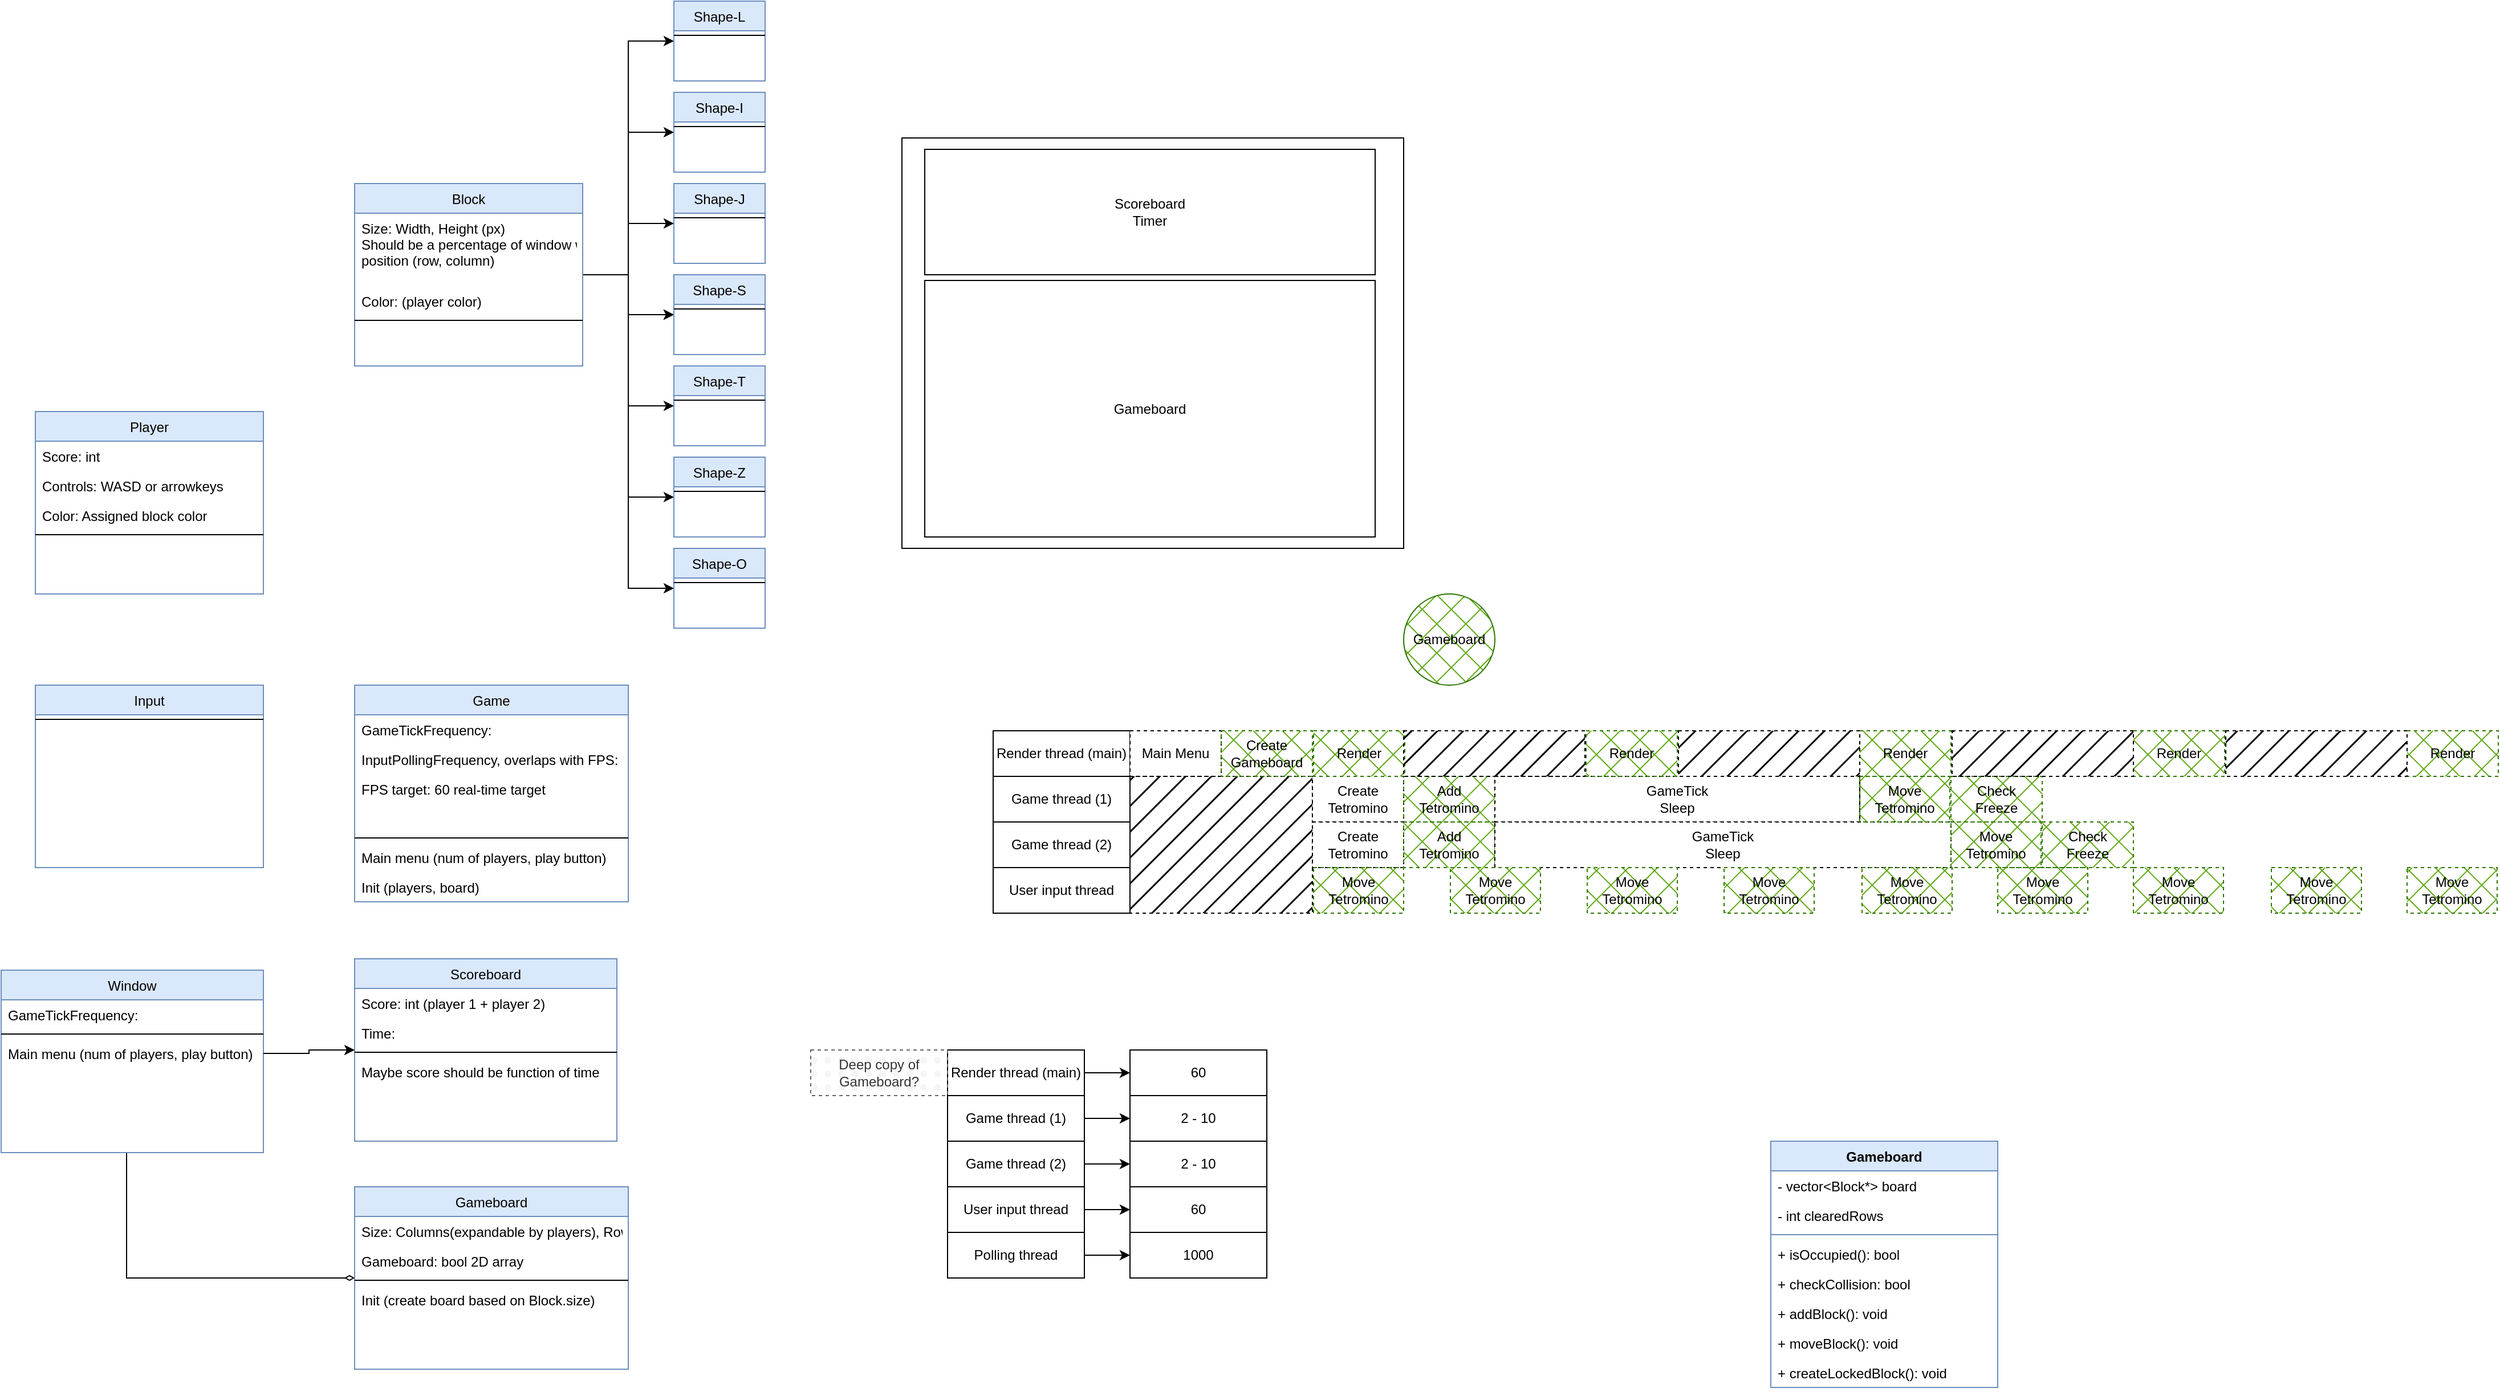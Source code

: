 <mxfile version="21.2.1" type="device">
  <diagram id="C5RBs43oDa-KdzZeNtuy" name="Page-1">
    <mxGraphModel dx="708" dy="1581" grid="1" gridSize="10" guides="1" tooltips="1" connect="1" arrows="1" fold="1" page="1" pageScale="1" pageWidth="827" pageHeight="1169" math="0" shadow="0">
      <root>
        <mxCell id="WIyWlLk6GJQsqaUBKTNV-0" />
        <mxCell id="WIyWlLk6GJQsqaUBKTNV-1" parent="WIyWlLk6GJQsqaUBKTNV-0" />
        <mxCell id="zkfFHV4jXpPFQw0GAbJ--0" value="Gameboard" style="swimlane;fontStyle=0;align=center;verticalAlign=top;childLayout=stackLayout;horizontal=1;startSize=26;horizontalStack=0;resizeParent=1;resizeLast=0;collapsible=1;marginBottom=0;rounded=0;shadow=0;strokeWidth=1;fillColor=#dae8fc;strokeColor=#6c8ebf;glass=0;gradientColor=none;" parent="WIyWlLk6GJQsqaUBKTNV-1" vertex="1">
          <mxGeometry x="360" y="1000" width="240" height="160" as="geometry">
            <mxRectangle x="230" y="140" width="160" height="26" as="alternateBounds" />
          </mxGeometry>
        </mxCell>
        <mxCell id="zkfFHV4jXpPFQw0GAbJ--5" value="Size: Columns(expandable by players), Rows" style="text;align=left;verticalAlign=top;spacingLeft=4;spacingRight=4;overflow=hidden;rotatable=0;points=[[0,0.5],[1,0.5]];portConstraint=eastwest;" parent="zkfFHV4jXpPFQw0GAbJ--0" vertex="1">
          <mxGeometry y="26" width="240" height="26" as="geometry" />
        </mxCell>
        <mxCell id="7FVfDCS7Y6orQFp0e4l5-1" value="Gameboard: bool 2D array" style="text;align=left;verticalAlign=top;spacingLeft=4;spacingRight=4;overflow=hidden;rotatable=0;points=[[0,0.5],[1,0.5]];portConstraint=eastwest;" parent="zkfFHV4jXpPFQw0GAbJ--0" vertex="1">
          <mxGeometry y="52" width="240" height="26" as="geometry" />
        </mxCell>
        <mxCell id="zkfFHV4jXpPFQw0GAbJ--4" value="" style="line;html=1;strokeWidth=1;align=left;verticalAlign=middle;spacingTop=-1;spacingLeft=3;spacingRight=3;rotatable=0;labelPosition=right;points=[];portConstraint=eastwest;" parent="zkfFHV4jXpPFQw0GAbJ--0" vertex="1">
          <mxGeometry y="78" width="240" height="8" as="geometry" />
        </mxCell>
        <mxCell id="7FVfDCS7Y6orQFp0e4l5-12" value="Init (create board based on Block.size)" style="text;align=left;verticalAlign=top;spacingLeft=4;spacingRight=4;overflow=hidden;rotatable=0;points=[[0,0.5],[1,0.5]];portConstraint=eastwest;" parent="zkfFHV4jXpPFQw0GAbJ--0" vertex="1">
          <mxGeometry y="86" width="240" height="26" as="geometry" />
        </mxCell>
        <mxCell id="7FVfDCS7Y6orQFp0e4l5-3" value="Player" style="swimlane;fontStyle=0;align=center;verticalAlign=top;childLayout=stackLayout;horizontal=1;startSize=26;horizontalStack=0;resizeParent=1;resizeLast=0;collapsible=1;marginBottom=0;rounded=0;shadow=0;strokeWidth=1;fillColor=#dae8fc;strokeColor=#6c8ebf;" parent="WIyWlLk6GJQsqaUBKTNV-1" vertex="1">
          <mxGeometry x="80" y="320" width="200" height="160" as="geometry">
            <mxRectangle x="230" y="140" width="160" height="26" as="alternateBounds" />
          </mxGeometry>
        </mxCell>
        <mxCell id="7FVfDCS7Y6orQFp0e4l5-4" value="Score: int" style="text;align=left;verticalAlign=top;spacingLeft=4;spacingRight=4;overflow=hidden;rotatable=0;points=[[0,0.5],[1,0.5]];portConstraint=eastwest;" parent="7FVfDCS7Y6orQFp0e4l5-3" vertex="1">
          <mxGeometry y="26" width="200" height="26" as="geometry" />
        </mxCell>
        <mxCell id="7FVfDCS7Y6orQFp0e4l5-5" value="Controls: WASD or arrowkeys" style="text;align=left;verticalAlign=top;spacingLeft=4;spacingRight=4;overflow=hidden;rotatable=0;points=[[0,0.5],[1,0.5]];portConstraint=eastwest;" parent="7FVfDCS7Y6orQFp0e4l5-3" vertex="1">
          <mxGeometry y="52" width="200" height="26" as="geometry" />
        </mxCell>
        <mxCell id="7FVfDCS7Y6orQFp0e4l5-20" value="Color: Assigned block color" style="text;align=left;verticalAlign=top;spacingLeft=4;spacingRight=4;overflow=hidden;rotatable=0;points=[[0,0.5],[1,0.5]];portConstraint=eastwest;" parent="7FVfDCS7Y6orQFp0e4l5-3" vertex="1">
          <mxGeometry y="78" width="200" height="26" as="geometry" />
        </mxCell>
        <mxCell id="7FVfDCS7Y6orQFp0e4l5-7" value="" style="line;html=1;strokeWidth=1;align=left;verticalAlign=middle;spacingTop=-1;spacingLeft=3;spacingRight=3;rotatable=0;labelPosition=right;points=[];portConstraint=eastwest;" parent="7FVfDCS7Y6orQFp0e4l5-3" vertex="1">
          <mxGeometry y="104" width="200" height="8" as="geometry" />
        </mxCell>
        <mxCell id="7FVfDCS7Y6orQFp0e4l5-25" style="edgeStyle=elbowEdgeStyle;rounded=0;orthogonalLoop=1;jettySize=auto;html=1;" parent="WIyWlLk6GJQsqaUBKTNV-1" source="7FVfDCS7Y6orQFp0e4l5-8" target="7FVfDCS7Y6orQFp0e4l5-21" edge="1">
          <mxGeometry relative="1" as="geometry" />
        </mxCell>
        <mxCell id="7FVfDCS7Y6orQFp0e4l5-38" style="edgeStyle=elbowEdgeStyle;rounded=0;orthogonalLoop=1;jettySize=auto;html=1;" parent="WIyWlLk6GJQsqaUBKTNV-1" source="7FVfDCS7Y6orQFp0e4l5-8" target="7FVfDCS7Y6orQFp0e4l5-26" edge="1">
          <mxGeometry relative="1" as="geometry" />
        </mxCell>
        <mxCell id="7FVfDCS7Y6orQFp0e4l5-39" style="edgeStyle=elbowEdgeStyle;rounded=0;orthogonalLoop=1;jettySize=auto;html=1;" parent="WIyWlLk6GJQsqaUBKTNV-1" source="7FVfDCS7Y6orQFp0e4l5-8" target="7FVfDCS7Y6orQFp0e4l5-28" edge="1">
          <mxGeometry relative="1" as="geometry" />
        </mxCell>
        <mxCell id="7FVfDCS7Y6orQFp0e4l5-40" style="edgeStyle=elbowEdgeStyle;rounded=0;orthogonalLoop=1;jettySize=auto;html=1;" parent="WIyWlLk6GJQsqaUBKTNV-1" source="7FVfDCS7Y6orQFp0e4l5-8" target="7FVfDCS7Y6orQFp0e4l5-32" edge="1">
          <mxGeometry relative="1" as="geometry" />
        </mxCell>
        <mxCell id="7FVfDCS7Y6orQFp0e4l5-41" style="edgeStyle=elbowEdgeStyle;rounded=0;orthogonalLoop=1;jettySize=auto;html=1;" parent="WIyWlLk6GJQsqaUBKTNV-1" source="7FVfDCS7Y6orQFp0e4l5-8" target="7FVfDCS7Y6orQFp0e4l5-32" edge="1">
          <mxGeometry relative="1" as="geometry" />
        </mxCell>
        <mxCell id="7FVfDCS7Y6orQFp0e4l5-42" style="edgeStyle=elbowEdgeStyle;rounded=0;orthogonalLoop=1;jettySize=auto;html=1;" parent="WIyWlLk6GJQsqaUBKTNV-1" source="7FVfDCS7Y6orQFp0e4l5-8" target="7FVfDCS7Y6orQFp0e4l5-30" edge="1">
          <mxGeometry relative="1" as="geometry" />
        </mxCell>
        <mxCell id="7FVfDCS7Y6orQFp0e4l5-43" style="edgeStyle=elbowEdgeStyle;rounded=0;orthogonalLoop=1;jettySize=auto;html=1;" parent="WIyWlLk6GJQsqaUBKTNV-1" source="7FVfDCS7Y6orQFp0e4l5-8" target="7FVfDCS7Y6orQFp0e4l5-34" edge="1">
          <mxGeometry relative="1" as="geometry" />
        </mxCell>
        <mxCell id="7FVfDCS7Y6orQFp0e4l5-44" style="edgeStyle=elbowEdgeStyle;rounded=0;orthogonalLoop=1;jettySize=auto;html=1;" parent="WIyWlLk6GJQsqaUBKTNV-1" source="7FVfDCS7Y6orQFp0e4l5-8" target="7FVfDCS7Y6orQFp0e4l5-36" edge="1">
          <mxGeometry relative="1" as="geometry" />
        </mxCell>
        <mxCell id="7FVfDCS7Y6orQFp0e4l5-8" value="Block" style="swimlane;fontStyle=0;align=center;verticalAlign=top;childLayout=stackLayout;horizontal=1;startSize=26;horizontalStack=0;resizeParent=1;resizeLast=0;collapsible=1;marginBottom=0;rounded=0;shadow=0;strokeWidth=1;fillColor=#dae8fc;strokeColor=#6c8ebf;" parent="WIyWlLk6GJQsqaUBKTNV-1" vertex="1">
          <mxGeometry x="360" y="120" width="200" height="160" as="geometry">
            <mxRectangle x="230" y="140" width="160" height="26" as="alternateBounds" />
          </mxGeometry>
        </mxCell>
        <mxCell id="7FVfDCS7Y6orQFp0e4l5-9" value="Size: Width, Height (px)&#xa;Should be a percentage of window width&#xa;position (row, column)" style="text;align=left;verticalAlign=top;spacingLeft=4;spacingRight=4;overflow=hidden;rotatable=0;points=[[0,0.5],[1,0.5]];portConstraint=eastwest;" parent="7FVfDCS7Y6orQFp0e4l5-8" vertex="1">
          <mxGeometry y="26" width="200" height="64" as="geometry" />
        </mxCell>
        <mxCell id="7FVfDCS7Y6orQFp0e4l5-19" value="Color: (player color) " style="text;align=left;verticalAlign=top;spacingLeft=4;spacingRight=4;overflow=hidden;rotatable=0;points=[[0,0.5],[1,0.5]];portConstraint=eastwest;" parent="7FVfDCS7Y6orQFp0e4l5-8" vertex="1">
          <mxGeometry y="90" width="200" height="26" as="geometry" />
        </mxCell>
        <mxCell id="7FVfDCS7Y6orQFp0e4l5-11" value="" style="line;html=1;strokeWidth=1;align=left;verticalAlign=middle;spacingTop=-1;spacingLeft=3;spacingRight=3;rotatable=0;labelPosition=right;points=[];portConstraint=eastwest;" parent="7FVfDCS7Y6orQFp0e4l5-8" vertex="1">
          <mxGeometry y="116" width="200" height="8" as="geometry" />
        </mxCell>
        <mxCell id="7FVfDCS7Y6orQFp0e4l5-21" value="Shape-L" style="swimlane;fontStyle=0;align=center;verticalAlign=top;childLayout=stackLayout;horizontal=1;startSize=26;horizontalStack=0;resizeParent=1;resizeLast=0;collapsible=1;marginBottom=0;rounded=0;shadow=0;strokeWidth=1;fillColor=#dae8fc;strokeColor=#6c8ebf;" parent="WIyWlLk6GJQsqaUBKTNV-1" vertex="1">
          <mxGeometry x="640" y="-40" width="80" height="70" as="geometry">
            <mxRectangle x="230" y="140" width="160" height="26" as="alternateBounds" />
          </mxGeometry>
        </mxCell>
        <mxCell id="7FVfDCS7Y6orQFp0e4l5-24" value="" style="line;html=1;strokeWidth=1;align=left;verticalAlign=middle;spacingTop=-1;spacingLeft=3;spacingRight=3;rotatable=0;labelPosition=right;points=[];portConstraint=eastwest;" parent="7FVfDCS7Y6orQFp0e4l5-21" vertex="1">
          <mxGeometry y="26" width="80" height="8" as="geometry" />
        </mxCell>
        <mxCell id="7FVfDCS7Y6orQFp0e4l5-26" value="Shape-I" style="swimlane;fontStyle=0;align=center;verticalAlign=top;childLayout=stackLayout;horizontal=1;startSize=26;horizontalStack=0;resizeParent=1;resizeLast=0;collapsible=1;marginBottom=0;rounded=0;shadow=0;strokeWidth=1;fillColor=#dae8fc;strokeColor=#6c8ebf;" parent="WIyWlLk6GJQsqaUBKTNV-1" vertex="1">
          <mxGeometry x="640" y="40" width="80" height="70" as="geometry">
            <mxRectangle x="230" y="140" width="160" height="26" as="alternateBounds" />
          </mxGeometry>
        </mxCell>
        <mxCell id="7FVfDCS7Y6orQFp0e4l5-27" value="" style="line;html=1;strokeWidth=1;align=left;verticalAlign=middle;spacingTop=-1;spacingLeft=3;spacingRight=3;rotatable=0;labelPosition=right;points=[];portConstraint=eastwest;" parent="7FVfDCS7Y6orQFp0e4l5-26" vertex="1">
          <mxGeometry y="26" width="80" height="8" as="geometry" />
        </mxCell>
        <mxCell id="7FVfDCS7Y6orQFp0e4l5-28" value="Shape-J" style="swimlane;fontStyle=0;align=center;verticalAlign=top;childLayout=stackLayout;horizontal=1;startSize=26;horizontalStack=0;resizeParent=1;resizeLast=0;collapsible=1;marginBottom=0;rounded=0;shadow=0;strokeWidth=1;fillColor=#dae8fc;strokeColor=#6c8ebf;" parent="WIyWlLk6GJQsqaUBKTNV-1" vertex="1">
          <mxGeometry x="640" y="120" width="80" height="70" as="geometry">
            <mxRectangle x="230" y="140" width="160" height="26" as="alternateBounds" />
          </mxGeometry>
        </mxCell>
        <mxCell id="7FVfDCS7Y6orQFp0e4l5-29" value="" style="line;html=1;strokeWidth=1;align=left;verticalAlign=middle;spacingTop=-1;spacingLeft=3;spacingRight=3;rotatable=0;labelPosition=right;points=[];portConstraint=eastwest;" parent="7FVfDCS7Y6orQFp0e4l5-28" vertex="1">
          <mxGeometry y="26" width="80" height="8" as="geometry" />
        </mxCell>
        <mxCell id="7FVfDCS7Y6orQFp0e4l5-30" value="Shape-T" style="swimlane;fontStyle=0;align=center;verticalAlign=top;childLayout=stackLayout;horizontal=1;startSize=26;horizontalStack=0;resizeParent=1;resizeLast=0;collapsible=1;marginBottom=0;rounded=0;shadow=0;strokeWidth=1;fillColor=#dae8fc;strokeColor=#6c8ebf;" parent="WIyWlLk6GJQsqaUBKTNV-1" vertex="1">
          <mxGeometry x="640" y="280" width="80" height="70" as="geometry">
            <mxRectangle x="230" y="140" width="160" height="26" as="alternateBounds" />
          </mxGeometry>
        </mxCell>
        <mxCell id="7FVfDCS7Y6orQFp0e4l5-31" value="" style="line;html=1;strokeWidth=1;align=left;verticalAlign=middle;spacingTop=-1;spacingLeft=3;spacingRight=3;rotatable=0;labelPosition=right;points=[];portConstraint=eastwest;" parent="7FVfDCS7Y6orQFp0e4l5-30" vertex="1">
          <mxGeometry y="26" width="80" height="8" as="geometry" />
        </mxCell>
        <mxCell id="7FVfDCS7Y6orQFp0e4l5-32" value="Shape-S" style="swimlane;fontStyle=0;align=center;verticalAlign=top;childLayout=stackLayout;horizontal=1;startSize=26;horizontalStack=0;resizeParent=1;resizeLast=0;collapsible=1;marginBottom=0;rounded=0;shadow=0;strokeWidth=1;fillColor=#dae8fc;strokeColor=#6c8ebf;" parent="WIyWlLk6GJQsqaUBKTNV-1" vertex="1">
          <mxGeometry x="640" y="200" width="80" height="70" as="geometry">
            <mxRectangle x="230" y="140" width="160" height="26" as="alternateBounds" />
          </mxGeometry>
        </mxCell>
        <mxCell id="7FVfDCS7Y6orQFp0e4l5-33" value="" style="line;html=1;strokeWidth=1;align=left;verticalAlign=middle;spacingTop=-1;spacingLeft=3;spacingRight=3;rotatable=0;labelPosition=right;points=[];portConstraint=eastwest;" parent="7FVfDCS7Y6orQFp0e4l5-32" vertex="1">
          <mxGeometry y="26" width="80" height="8" as="geometry" />
        </mxCell>
        <mxCell id="7FVfDCS7Y6orQFp0e4l5-34" value="Shape-Z" style="swimlane;fontStyle=0;align=center;verticalAlign=top;childLayout=stackLayout;horizontal=1;startSize=26;horizontalStack=0;resizeParent=1;resizeLast=0;collapsible=1;marginBottom=0;rounded=0;shadow=0;strokeWidth=1;fillColor=#dae8fc;strokeColor=#6c8ebf;" parent="WIyWlLk6GJQsqaUBKTNV-1" vertex="1">
          <mxGeometry x="640" y="360" width="80" height="70" as="geometry">
            <mxRectangle x="230" y="140" width="160" height="26" as="alternateBounds" />
          </mxGeometry>
        </mxCell>
        <mxCell id="7FVfDCS7Y6orQFp0e4l5-35" value="" style="line;html=1;strokeWidth=1;align=left;verticalAlign=middle;spacingTop=-1;spacingLeft=3;spacingRight=3;rotatable=0;labelPosition=right;points=[];portConstraint=eastwest;" parent="7FVfDCS7Y6orQFp0e4l5-34" vertex="1">
          <mxGeometry y="26" width="80" height="8" as="geometry" />
        </mxCell>
        <mxCell id="7FVfDCS7Y6orQFp0e4l5-36" value="Shape-O" style="swimlane;fontStyle=0;align=center;verticalAlign=top;childLayout=stackLayout;horizontal=1;startSize=26;horizontalStack=0;resizeParent=1;resizeLast=0;collapsible=1;marginBottom=0;rounded=0;shadow=0;strokeWidth=1;fillColor=#dae8fc;strokeColor=#6c8ebf;" parent="WIyWlLk6GJQsqaUBKTNV-1" vertex="1">
          <mxGeometry x="640" y="440" width="80" height="70" as="geometry">
            <mxRectangle x="230" y="140" width="160" height="26" as="alternateBounds" />
          </mxGeometry>
        </mxCell>
        <mxCell id="7FVfDCS7Y6orQFp0e4l5-37" value="" style="line;html=1;strokeWidth=1;align=left;verticalAlign=middle;spacingTop=-1;spacingLeft=3;spacingRight=3;rotatable=0;labelPosition=right;points=[];portConstraint=eastwest;" parent="7FVfDCS7Y6orQFp0e4l5-36" vertex="1">
          <mxGeometry y="26" width="80" height="8" as="geometry" />
        </mxCell>
        <mxCell id="7FVfDCS7Y6orQFp0e4l5-46" value="Scoreboard" style="swimlane;fontStyle=0;align=center;verticalAlign=top;childLayout=stackLayout;horizontal=1;startSize=26;horizontalStack=0;resizeParent=1;resizeLast=0;collapsible=1;marginBottom=0;rounded=0;shadow=0;strokeWidth=1;fillColor=#dae8fc;strokeColor=#6c8ebf;" parent="WIyWlLk6GJQsqaUBKTNV-1" vertex="1">
          <mxGeometry x="360" y="800" width="230" height="160" as="geometry">
            <mxRectangle x="230" y="140" width="160" height="26" as="alternateBounds" />
          </mxGeometry>
        </mxCell>
        <mxCell id="7FVfDCS7Y6orQFp0e4l5-48" value="Score: int (player 1 + player 2)" style="text;align=left;verticalAlign=top;spacingLeft=4;spacingRight=4;overflow=hidden;rotatable=0;points=[[0,0.5],[1,0.5]];portConstraint=eastwest;" parent="7FVfDCS7Y6orQFp0e4l5-46" vertex="1">
          <mxGeometry y="26" width="230" height="26" as="geometry" />
        </mxCell>
        <mxCell id="7FVfDCS7Y6orQFp0e4l5-50" value="Time: " style="text;align=left;verticalAlign=top;spacingLeft=4;spacingRight=4;overflow=hidden;rotatable=0;points=[[0,0.5],[1,0.5]];portConstraint=eastwest;" parent="7FVfDCS7Y6orQFp0e4l5-46" vertex="1">
          <mxGeometry y="52" width="230" height="26" as="geometry" />
        </mxCell>
        <mxCell id="7FVfDCS7Y6orQFp0e4l5-49" value="" style="line;html=1;strokeWidth=1;align=left;verticalAlign=middle;spacingTop=-1;spacingLeft=3;spacingRight=3;rotatable=0;labelPosition=right;points=[];portConstraint=eastwest;" parent="7FVfDCS7Y6orQFp0e4l5-46" vertex="1">
          <mxGeometry y="78" width="230" height="8" as="geometry" />
        </mxCell>
        <mxCell id="7FVfDCS7Y6orQFp0e4l5-51" value="Maybe score should be function of time" style="text;align=left;verticalAlign=top;spacingLeft=4;spacingRight=4;overflow=hidden;rotatable=0;points=[[0,0.5],[1,0.5]];portConstraint=eastwest;" parent="7FVfDCS7Y6orQFp0e4l5-46" vertex="1">
          <mxGeometry y="86" width="230" height="24" as="geometry" />
        </mxCell>
        <mxCell id="7FVfDCS7Y6orQFp0e4l5-52" value="Input" style="swimlane;fontStyle=0;align=center;verticalAlign=top;childLayout=stackLayout;horizontal=1;startSize=26;horizontalStack=0;resizeParent=1;resizeLast=0;collapsible=1;marginBottom=0;rounded=0;shadow=0;strokeWidth=1;fillColor=#dae8fc;strokeColor=#6c8ebf;" parent="WIyWlLk6GJQsqaUBKTNV-1" vertex="1">
          <mxGeometry x="80" y="560" width="200" height="160" as="geometry">
            <mxRectangle x="230" y="140" width="160" height="26" as="alternateBounds" />
          </mxGeometry>
        </mxCell>
        <mxCell id="7FVfDCS7Y6orQFp0e4l5-56" value="" style="line;html=1;strokeWidth=1;align=left;verticalAlign=middle;spacingTop=-1;spacingLeft=3;spacingRight=3;rotatable=0;labelPosition=right;points=[];portConstraint=eastwest;" parent="7FVfDCS7Y6orQFp0e4l5-52" vertex="1">
          <mxGeometry y="26" width="200" height="8" as="geometry" />
        </mxCell>
        <mxCell id="7FVfDCS7Y6orQFp0e4l5-58" value="Game" style="swimlane;fontStyle=0;align=center;verticalAlign=top;childLayout=stackLayout;horizontal=1;startSize=26;horizontalStack=0;resizeParent=1;resizeLast=0;collapsible=1;marginBottom=0;rounded=0;shadow=0;strokeWidth=1;fillColor=#dae8fc;strokeColor=#6c8ebf;glass=0;gradientColor=none;" parent="WIyWlLk6GJQsqaUBKTNV-1" vertex="1">
          <mxGeometry x="360" y="560" width="240" height="190" as="geometry">
            <mxRectangle x="230" y="140" width="160" height="26" as="alternateBounds" />
          </mxGeometry>
        </mxCell>
        <mxCell id="7FVfDCS7Y6orQFp0e4l5-63" value="GameTickFrequency:" style="text;align=left;verticalAlign=top;spacingLeft=4;spacingRight=4;overflow=hidden;rotatable=0;points=[[0,0.5],[1,0.5]];portConstraint=eastwest;" parent="7FVfDCS7Y6orQFp0e4l5-58" vertex="1">
          <mxGeometry y="26" width="240" height="26" as="geometry" />
        </mxCell>
        <mxCell id="7FVfDCS7Y6orQFp0e4l5-64" value="InputPollingFrequency, overlaps with FPS:" style="text;align=left;verticalAlign=top;spacingLeft=4;spacingRight=4;overflow=hidden;rotatable=0;points=[[0,0.5],[1,0.5]];portConstraint=eastwest;" parent="7FVfDCS7Y6orQFp0e4l5-58" vertex="1">
          <mxGeometry y="52" width="240" height="26" as="geometry" />
        </mxCell>
        <mxCell id="7FVfDCS7Y6orQFp0e4l5-65" value="FPS target: 60 real-time target" style="text;align=left;verticalAlign=top;spacingLeft=4;spacingRight=4;overflow=hidden;rotatable=0;points=[[0,0.5],[1,0.5]];portConstraint=eastwest;" parent="7FVfDCS7Y6orQFp0e4l5-58" vertex="1">
          <mxGeometry y="78" width="240" height="52" as="geometry" />
        </mxCell>
        <mxCell id="7FVfDCS7Y6orQFp0e4l5-61" value="" style="line;html=1;strokeWidth=1;align=left;verticalAlign=middle;spacingTop=-1;spacingLeft=3;spacingRight=3;rotatable=0;labelPosition=right;points=[];portConstraint=eastwest;" parent="7FVfDCS7Y6orQFp0e4l5-58" vertex="1">
          <mxGeometry y="130" width="240" height="8" as="geometry" />
        </mxCell>
        <mxCell id="ku6lm2AEFOz_JsCnCrfo-0" value="Main menu (num of players, play button)" style="text;align=left;verticalAlign=top;spacingLeft=4;spacingRight=4;overflow=hidden;rotatable=0;points=[[0,0.5],[1,0.5]];portConstraint=eastwest;" parent="7FVfDCS7Y6orQFp0e4l5-58" vertex="1">
          <mxGeometry y="138" width="240" height="26" as="geometry" />
        </mxCell>
        <mxCell id="7FVfDCS7Y6orQFp0e4l5-62" value="Init (players, board)" style="text;align=left;verticalAlign=top;spacingLeft=4;spacingRight=4;overflow=hidden;rotatable=0;points=[[0,0.5],[1,0.5]];portConstraint=eastwest;" parent="7FVfDCS7Y6orQFp0e4l5-58" vertex="1">
          <mxGeometry y="164" width="240" height="26" as="geometry" />
        </mxCell>
        <mxCell id="ku6lm2AEFOz_JsCnCrfo-9" style="edgeStyle=orthogonalEdgeStyle;rounded=0;orthogonalLoop=1;jettySize=auto;html=1;endArrow=diamondThin;endFill=0;" parent="WIyWlLk6GJQsqaUBKTNV-1" source="ku6lm2AEFOz_JsCnCrfo-1" target="zkfFHV4jXpPFQw0GAbJ--0" edge="1">
          <mxGeometry relative="1" as="geometry">
            <Array as="points">
              <mxPoint x="160" y="1080" />
            </Array>
          </mxGeometry>
        </mxCell>
        <mxCell id="ku6lm2AEFOz_JsCnCrfo-1" value="Window" style="swimlane;fontStyle=0;align=center;verticalAlign=top;childLayout=stackLayout;horizontal=1;startSize=26;horizontalStack=0;resizeParent=1;resizeLast=0;collapsible=1;marginBottom=0;rounded=0;shadow=0;strokeWidth=1;fillColor=#dae8fc;strokeColor=#6c8ebf;glass=0;gradientColor=none;" parent="WIyWlLk6GJQsqaUBKTNV-1" vertex="1">
          <mxGeometry x="50" y="810" width="230" height="160" as="geometry">
            <mxRectangle x="230" y="140" width="160" height="26" as="alternateBounds" />
          </mxGeometry>
        </mxCell>
        <mxCell id="ku6lm2AEFOz_JsCnCrfo-2" value="GameTickFrequency:" style="text;align=left;verticalAlign=top;spacingLeft=4;spacingRight=4;overflow=hidden;rotatable=0;points=[[0,0.5],[1,0.5]];portConstraint=eastwest;" parent="ku6lm2AEFOz_JsCnCrfo-1" vertex="1">
          <mxGeometry y="26" width="230" height="26" as="geometry" />
        </mxCell>
        <mxCell id="ku6lm2AEFOz_JsCnCrfo-5" value="" style="line;html=1;strokeWidth=1;align=left;verticalAlign=middle;spacingTop=-1;spacingLeft=3;spacingRight=3;rotatable=0;labelPosition=right;points=[];portConstraint=eastwest;" parent="ku6lm2AEFOz_JsCnCrfo-1" vertex="1">
          <mxGeometry y="52" width="230" height="8" as="geometry" />
        </mxCell>
        <mxCell id="ku6lm2AEFOz_JsCnCrfo-6" value="Main menu (num of players, play button)" style="text;align=left;verticalAlign=top;spacingLeft=4;spacingRight=4;overflow=hidden;rotatable=0;points=[[0,0.5],[1,0.5]];portConstraint=eastwest;" parent="ku6lm2AEFOz_JsCnCrfo-1" vertex="1">
          <mxGeometry y="60" width="230" height="26" as="geometry" />
        </mxCell>
        <mxCell id="ku6lm2AEFOz_JsCnCrfo-8" style="edgeStyle=orthogonalEdgeStyle;rounded=0;orthogonalLoop=1;jettySize=auto;html=1;" parent="WIyWlLk6GJQsqaUBKTNV-1" source="ku6lm2AEFOz_JsCnCrfo-6" target="7FVfDCS7Y6orQFp0e4l5-46" edge="1">
          <mxGeometry relative="1" as="geometry" />
        </mxCell>
        <mxCell id="ku6lm2AEFOz_JsCnCrfo-11" value="" style="rounded=0;whiteSpace=wrap;html=1;" parent="WIyWlLk6GJQsqaUBKTNV-1" vertex="1">
          <mxGeometry x="840" y="80" width="440" height="360" as="geometry" />
        </mxCell>
        <mxCell id="ku6lm2AEFOz_JsCnCrfo-12" value="Scoreboard&lt;br&gt;Timer" style="rounded=0;whiteSpace=wrap;html=1;" parent="WIyWlLk6GJQsqaUBKTNV-1" vertex="1">
          <mxGeometry x="860" y="90" width="395" height="110" as="geometry" />
        </mxCell>
        <mxCell id="ku6lm2AEFOz_JsCnCrfo-13" value="Gameboard" style="rounded=0;whiteSpace=wrap;html=1;" parent="WIyWlLk6GJQsqaUBKTNV-1" vertex="1">
          <mxGeometry x="860" y="205" width="395" height="225" as="geometry" />
        </mxCell>
        <mxCell id="ivQcz-Kh78q8HCwZR0fr-1" value="Render thread (main)" style="rounded=0;whiteSpace=wrap;html=1;" parent="WIyWlLk6GJQsqaUBKTNV-1" vertex="1">
          <mxGeometry x="920" y="600" width="120" height="40" as="geometry" />
        </mxCell>
        <mxCell id="ivQcz-Kh78q8HCwZR0fr-2" value="Game thread (1)" style="rounded=0;whiteSpace=wrap;html=1;" parent="WIyWlLk6GJQsqaUBKTNV-1" vertex="1">
          <mxGeometry x="920" y="640" width="120" height="40" as="geometry" />
        </mxCell>
        <mxCell id="ivQcz-Kh78q8HCwZR0fr-3" value="Game thread (2)" style="rounded=0;whiteSpace=wrap;html=1;" parent="WIyWlLk6GJQsqaUBKTNV-1" vertex="1">
          <mxGeometry x="920" y="680" width="120" height="40" as="geometry" />
        </mxCell>
        <mxCell id="ivQcz-Kh78q8HCwZR0fr-4" value="User input thread" style="rounded=0;whiteSpace=wrap;html=1;" parent="WIyWlLk6GJQsqaUBKTNV-1" vertex="1">
          <mxGeometry x="920" y="720" width="120" height="40" as="geometry" />
        </mxCell>
        <mxCell id="ivQcz-Kh78q8HCwZR0fr-8" value="Gameboard" style="swimlane;fontStyle=1;align=center;verticalAlign=top;childLayout=stackLayout;horizontal=1;startSize=26;horizontalStack=0;resizeParent=1;resizeParentMax=0;resizeLast=0;collapsible=1;marginBottom=0;whiteSpace=wrap;html=1;fillColor=#dae8fc;strokeColor=#6c8ebf;" parent="WIyWlLk6GJQsqaUBKTNV-1" vertex="1">
          <mxGeometry x="1602" y="960" width="199" height="216" as="geometry" />
        </mxCell>
        <mxCell id="ivQcz-Kh78q8HCwZR0fr-9" value="- vector&amp;lt;Block*&amp;gt; board" style="text;strokeColor=none;fillColor=none;align=left;verticalAlign=top;spacingLeft=4;spacingRight=4;overflow=hidden;rotatable=0;points=[[0,0.5],[1,0.5]];portConstraint=eastwest;whiteSpace=wrap;html=1;" parent="ivQcz-Kh78q8HCwZR0fr-8" vertex="1">
          <mxGeometry y="26" width="199" height="26" as="geometry" />
        </mxCell>
        <mxCell id="ivQcz-Kh78q8HCwZR0fr-12" value="- int clearedRows" style="text;strokeColor=none;fillColor=none;align=left;verticalAlign=top;spacingLeft=4;spacingRight=4;overflow=hidden;rotatable=0;points=[[0,0.5],[1,0.5]];portConstraint=eastwest;whiteSpace=wrap;html=1;" parent="ivQcz-Kh78q8HCwZR0fr-8" vertex="1">
          <mxGeometry y="52" width="199" height="26" as="geometry" />
        </mxCell>
        <mxCell id="ivQcz-Kh78q8HCwZR0fr-10" value="" style="line;strokeWidth=1;fillColor=none;align=left;verticalAlign=middle;spacingTop=-1;spacingLeft=3;spacingRight=3;rotatable=0;labelPosition=right;points=[];portConstraint=eastwest;strokeColor=inherit;" parent="ivQcz-Kh78q8HCwZR0fr-8" vertex="1">
          <mxGeometry y="78" width="199" height="8" as="geometry" />
        </mxCell>
        <mxCell id="ivQcz-Kh78q8HCwZR0fr-11" value="+ isOccupied(): bool" style="text;strokeColor=none;fillColor=none;align=left;verticalAlign=top;spacingLeft=4;spacingRight=4;overflow=hidden;rotatable=0;points=[[0,0.5],[1,0.5]];portConstraint=eastwest;whiteSpace=wrap;html=1;" parent="ivQcz-Kh78q8HCwZR0fr-8" vertex="1">
          <mxGeometry y="86" width="199" height="26" as="geometry" />
        </mxCell>
        <mxCell id="ivQcz-Kh78q8HCwZR0fr-14" value="+ checkCollision: bool" style="text;strokeColor=none;fillColor=none;align=left;verticalAlign=top;spacingLeft=4;spacingRight=4;overflow=hidden;rotatable=0;points=[[0,0.5],[1,0.5]];portConstraint=eastwest;whiteSpace=wrap;html=1;" parent="ivQcz-Kh78q8HCwZR0fr-8" vertex="1">
          <mxGeometry y="112" width="199" height="26" as="geometry" />
        </mxCell>
        <mxCell id="ivQcz-Kh78q8HCwZR0fr-15" value="+ addBlock(): void" style="text;strokeColor=none;fillColor=none;align=left;verticalAlign=top;spacingLeft=4;spacingRight=4;overflow=hidden;rotatable=0;points=[[0,0.5],[1,0.5]];portConstraint=eastwest;whiteSpace=wrap;html=1;" parent="ivQcz-Kh78q8HCwZR0fr-8" vertex="1">
          <mxGeometry y="138" width="199" height="26" as="geometry" />
        </mxCell>
        <mxCell id="ivQcz-Kh78q8HCwZR0fr-13" value="+ moveBlock(): void" style="text;strokeColor=none;fillColor=none;align=left;verticalAlign=top;spacingLeft=4;spacingRight=4;overflow=hidden;rotatable=0;points=[[0,0.5],[1,0.5]];portConstraint=eastwest;whiteSpace=wrap;html=1;" parent="ivQcz-Kh78q8HCwZR0fr-8" vertex="1">
          <mxGeometry y="164" width="199" height="26" as="geometry" />
        </mxCell>
        <mxCell id="ivQcz-Kh78q8HCwZR0fr-16" value="+ createLockedBlock(): void" style="text;strokeColor=none;fillColor=none;align=left;verticalAlign=top;spacingLeft=4;spacingRight=4;overflow=hidden;rotatable=0;points=[[0,0.5],[1,0.5]];portConstraint=eastwest;whiteSpace=wrap;html=1;" parent="ivQcz-Kh78q8HCwZR0fr-8" vertex="1">
          <mxGeometry y="190" width="199" height="26" as="geometry" />
        </mxCell>
        <mxCell id="ivQcz-Kh78q8HCwZR0fr-17" value="Main Menu" style="rounded=0;whiteSpace=wrap;html=1;dashed=1;" parent="WIyWlLk6GJQsqaUBKTNV-1" vertex="1">
          <mxGeometry x="1040" y="600" width="80" height="40" as="geometry" />
        </mxCell>
        <mxCell id="ivQcz-Kh78q8HCwZR0fr-18" value="" style="rounded=0;whiteSpace=wrap;html=1;dashed=1;fillStyle=hatch;fillColor=#000000;gradientColor=none;" parent="WIyWlLk6GJQsqaUBKTNV-1" vertex="1">
          <mxGeometry x="1040" y="640" width="160" height="120" as="geometry" />
        </mxCell>
        <mxCell id="ivQcz-Kh78q8HCwZR0fr-20" value="Create&lt;br&gt;Tetromino" style="rounded=0;whiteSpace=wrap;html=1;dashed=1;" parent="WIyWlLk6GJQsqaUBKTNV-1" vertex="1">
          <mxGeometry x="1200" y="640" width="80" height="40" as="geometry" />
        </mxCell>
        <mxCell id="ivQcz-Kh78q8HCwZR0fr-21" value="Create&lt;br&gt;Tetromino" style="rounded=0;whiteSpace=wrap;html=1;dashed=1;" parent="WIyWlLk6GJQsqaUBKTNV-1" vertex="1">
          <mxGeometry x="1200" y="680" width="80" height="40" as="geometry" />
        </mxCell>
        <mxCell id="ivQcz-Kh78q8HCwZR0fr-22" value="Gameboard" style="ellipse;whiteSpace=wrap;html=1;aspect=fixed;fillColor=#60a917;strokeColor=#2D7600;fillStyle=cross-hatch;fontColor=default;" parent="WIyWlLk6GJQsqaUBKTNV-1" vertex="1">
          <mxGeometry x="1280" y="480" width="80" height="80" as="geometry" />
        </mxCell>
        <mxCell id="ivQcz-Kh78q8HCwZR0fr-31" value="Add &lt;br&gt;Tetromino" style="rounded=0;whiteSpace=wrap;html=1;dashed=1;fillColor=#60a917;strokeColor=#2D7600;fillStyle=cross-hatch;fontColor=default;" parent="WIyWlLk6GJQsqaUBKTNV-1" vertex="1">
          <mxGeometry x="1280" y="640" width="80" height="40" as="geometry" />
        </mxCell>
        <mxCell id="ivQcz-Kh78q8HCwZR0fr-33" value="Add &lt;br&gt;Tetromino" style="rounded=0;whiteSpace=wrap;html=1;dashed=1;fillColor=#60a917;strokeColor=#2D7600;fillStyle=cross-hatch;fontColor=default;" parent="WIyWlLk6GJQsqaUBKTNV-1" vertex="1">
          <mxGeometry x="1280" y="680" width="80" height="40" as="geometry" />
        </mxCell>
        <mxCell id="ivQcz-Kh78q8HCwZR0fr-34" value="Create&lt;br&gt;Gameboard" style="rounded=0;whiteSpace=wrap;html=1;dashed=1;fillStyle=cross-hatch;fillColor=#60a917;strokeColor=#2D7600;fontColor=default;" parent="WIyWlLk6GJQsqaUBKTNV-1" vertex="1">
          <mxGeometry x="1120" y="600" width="80" height="40" as="geometry" />
        </mxCell>
        <mxCell id="ivQcz-Kh78q8HCwZR0fr-35" value="GameTick&lt;br&gt;Sleep" style="rounded=0;whiteSpace=wrap;html=1;dashed=1;" parent="WIyWlLk6GJQsqaUBKTNV-1" vertex="1">
          <mxGeometry x="1360" y="640" width="320" height="40" as="geometry" />
        </mxCell>
        <mxCell id="ivQcz-Kh78q8HCwZR0fr-36" value="GameTick&lt;br&gt;Sleep" style="rounded=0;whiteSpace=wrap;html=1;dashed=1;" parent="WIyWlLk6GJQsqaUBKTNV-1" vertex="1">
          <mxGeometry x="1360" y="680" width="400" height="40" as="geometry" />
        </mxCell>
        <mxCell id="ivQcz-Kh78q8HCwZR0fr-37" value="Check&lt;br&gt;Freeze" style="rounded=0;whiteSpace=wrap;html=1;dashed=1;fillColor=#60a917;strokeColor=#2D7600;fillStyle=cross-hatch;fontColor=default;" parent="WIyWlLk6GJQsqaUBKTNV-1" vertex="1">
          <mxGeometry x="1760" y="640" width="80" height="40" as="geometry" />
        </mxCell>
        <mxCell id="ivQcz-Kh78q8HCwZR0fr-40" value="Render" style="rounded=0;whiteSpace=wrap;html=1;dashed=1;fillStyle=cross-hatch;fillColor=#60a917;strokeColor=#2D7600;fontColor=default;" parent="WIyWlLk6GJQsqaUBKTNV-1" vertex="1">
          <mxGeometry x="1201" y="600" width="80" height="40" as="geometry" />
        </mxCell>
        <mxCell id="ivQcz-Kh78q8HCwZR0fr-41" value="Render" style="rounded=0;whiteSpace=wrap;html=1;dashed=1;fillStyle=cross-hatch;fillColor=#60a917;strokeColor=#2D7600;fontColor=default;" parent="WIyWlLk6GJQsqaUBKTNV-1" vertex="1">
          <mxGeometry x="1440" y="600" width="80" height="40" as="geometry" />
        </mxCell>
        <mxCell id="ivQcz-Kh78q8HCwZR0fr-42" value="Render" style="rounded=0;whiteSpace=wrap;html=1;dashed=1;fillStyle=cross-hatch;fillColor=#60a917;strokeColor=#2D7600;fontColor=default;" parent="WIyWlLk6GJQsqaUBKTNV-1" vertex="1">
          <mxGeometry x="1920" y="600" width="80" height="40" as="geometry" />
        </mxCell>
        <mxCell id="ivQcz-Kh78q8HCwZR0fr-43" value="Render" style="rounded=0;whiteSpace=wrap;html=1;dashed=1;fillStyle=cross-hatch;fillColor=#60a917;strokeColor=#2D7600;fontColor=default;" parent="WIyWlLk6GJQsqaUBKTNV-1" vertex="1">
          <mxGeometry x="2160" y="600" width="80" height="40" as="geometry" />
        </mxCell>
        <mxCell id="ivQcz-Kh78q8HCwZR0fr-44" value="Render" style="rounded=0;whiteSpace=wrap;html=1;dashed=1;fillStyle=cross-hatch;fillColor=#60a917;strokeColor=#2D7600;fontColor=default;" parent="WIyWlLk6GJQsqaUBKTNV-1" vertex="1">
          <mxGeometry x="1680" y="600" width="80" height="40" as="geometry" />
        </mxCell>
        <mxCell id="ivQcz-Kh78q8HCwZR0fr-45" value="" style="rounded=0;whiteSpace=wrap;html=1;dashed=1;fillStyle=hatch;fillColor=#000000;gradientColor=none;" parent="WIyWlLk6GJQsqaUBKTNV-1" vertex="1">
          <mxGeometry x="1280" y="600" width="159" height="40" as="geometry" />
        </mxCell>
        <mxCell id="ivQcz-Kh78q8HCwZR0fr-46" value="" style="rounded=0;whiteSpace=wrap;html=1;dashed=1;fillStyle=hatch;fillColor=#000000;gradientColor=none;" parent="WIyWlLk6GJQsqaUBKTNV-1" vertex="1">
          <mxGeometry x="1521" y="600" width="159" height="40" as="geometry" />
        </mxCell>
        <mxCell id="ivQcz-Kh78q8HCwZR0fr-47" value="" style="rounded=0;whiteSpace=wrap;html=1;dashed=1;fillStyle=hatch;fillColor=#000000;gradientColor=none;" parent="WIyWlLk6GJQsqaUBKTNV-1" vertex="1">
          <mxGeometry x="1761" y="600" width="159" height="40" as="geometry" />
        </mxCell>
        <mxCell id="ivQcz-Kh78q8HCwZR0fr-48" value="" style="rounded=0;whiteSpace=wrap;html=1;dashed=1;fillStyle=hatch;fillColor=#000000;gradientColor=none;" parent="WIyWlLk6GJQsqaUBKTNV-1" vertex="1">
          <mxGeometry x="2001" y="600" width="159" height="40" as="geometry" />
        </mxCell>
        <mxCell id="ivQcz-Kh78q8HCwZR0fr-49" value="Move&lt;br&gt;Tetromino" style="rounded=0;whiteSpace=wrap;html=1;dashed=1;fillColor=#60a917;strokeColor=#2D7600;fillStyle=cross-hatch;fontColor=default;" parent="WIyWlLk6GJQsqaUBKTNV-1" vertex="1">
          <mxGeometry x="1201" y="720" width="79" height="40" as="geometry" />
        </mxCell>
        <mxCell id="ivQcz-Kh78q8HCwZR0fr-50" value="Move&lt;br&gt;Tetromino" style="rounded=0;whiteSpace=wrap;html=1;dashed=1;fillColor=#60a917;strokeColor=#2D7600;fillStyle=cross-hatch;fontColor=default;" parent="WIyWlLk6GJQsqaUBKTNV-1" vertex="1">
          <mxGeometry x="1321" y="720" width="79" height="40" as="geometry" />
        </mxCell>
        <mxCell id="ivQcz-Kh78q8HCwZR0fr-51" value="Move&lt;br&gt;Tetromino" style="rounded=0;whiteSpace=wrap;html=1;dashed=1;fillColor=#60a917;strokeColor=#2D7600;fillStyle=cross-hatch;fontColor=default;" parent="WIyWlLk6GJQsqaUBKTNV-1" vertex="1">
          <mxGeometry x="1441" y="720" width="79" height="40" as="geometry" />
        </mxCell>
        <mxCell id="ivQcz-Kh78q8HCwZR0fr-52" value="Move&lt;br&gt;Tetromino" style="rounded=0;whiteSpace=wrap;html=1;dashed=1;fillColor=#60a917;strokeColor=#2D7600;fillStyle=cross-hatch;fontColor=default;" parent="WIyWlLk6GJQsqaUBKTNV-1" vertex="1">
          <mxGeometry x="1561" y="720" width="79" height="40" as="geometry" />
        </mxCell>
        <mxCell id="ivQcz-Kh78q8HCwZR0fr-53" value="Move&lt;br&gt;Tetromino" style="rounded=0;whiteSpace=wrap;html=1;dashed=1;fillColor=#60a917;strokeColor=#2D7600;fillStyle=cross-hatch;fontColor=default;" parent="WIyWlLk6GJQsqaUBKTNV-1" vertex="1">
          <mxGeometry x="1682" y="720" width="79" height="40" as="geometry" />
        </mxCell>
        <mxCell id="ivQcz-Kh78q8HCwZR0fr-54" value="Move&lt;br&gt;Tetromino" style="rounded=0;whiteSpace=wrap;html=1;dashed=1;fillColor=#60a917;strokeColor=#2D7600;fillStyle=cross-hatch;fontColor=default;" parent="WIyWlLk6GJQsqaUBKTNV-1" vertex="1">
          <mxGeometry x="1801" y="720" width="79" height="40" as="geometry" />
        </mxCell>
        <mxCell id="ivQcz-Kh78q8HCwZR0fr-56" value="Move&lt;br&gt;Tetromino" style="rounded=0;whiteSpace=wrap;html=1;dashed=1;fillColor=#60a917;strokeColor=#2D7600;fillStyle=cross-hatch;fontColor=default;" parent="WIyWlLk6GJQsqaUBKTNV-1" vertex="1">
          <mxGeometry x="1920" y="720" width="79" height="40" as="geometry" />
        </mxCell>
        <mxCell id="ivQcz-Kh78q8HCwZR0fr-57" value="Move&lt;br&gt;Tetromino" style="rounded=0;whiteSpace=wrap;html=1;dashed=1;fillColor=#60a917;strokeColor=#2D7600;fillStyle=cross-hatch;fontColor=default;" parent="WIyWlLk6GJQsqaUBKTNV-1" vertex="1">
          <mxGeometry x="2041" y="720" width="79" height="40" as="geometry" />
        </mxCell>
        <mxCell id="ivQcz-Kh78q8HCwZR0fr-58" value="Move&lt;br&gt;Tetromino" style="rounded=0;whiteSpace=wrap;html=1;dashed=1;fillColor=#60a917;strokeColor=#2D7600;fillStyle=cross-hatch;fontColor=default;" parent="WIyWlLk6GJQsqaUBKTNV-1" vertex="1">
          <mxGeometry x="2160" y="720" width="79" height="40" as="geometry" />
        </mxCell>
        <mxCell id="ivQcz-Kh78q8HCwZR0fr-59" value="Check&lt;br&gt;Freeze" style="rounded=0;whiteSpace=wrap;html=1;dashed=1;fillColor=#60a917;strokeColor=#2D7600;fillStyle=cross-hatch;fontColor=default;" parent="WIyWlLk6GJQsqaUBKTNV-1" vertex="1">
          <mxGeometry x="1840" y="680" width="80" height="40" as="geometry" />
        </mxCell>
        <mxCell id="ivQcz-Kh78q8HCwZR0fr-60" value="Move&lt;br&gt;Tetromino" style="rounded=0;whiteSpace=wrap;html=1;dashed=1;fillColor=#60a917;strokeColor=#2D7600;fillStyle=cross-hatch;fontColor=default;" parent="WIyWlLk6GJQsqaUBKTNV-1" vertex="1">
          <mxGeometry x="1680" y="640" width="79" height="40" as="geometry" />
        </mxCell>
        <mxCell id="ivQcz-Kh78q8HCwZR0fr-61" value="Move&lt;br&gt;Tetromino" style="rounded=0;whiteSpace=wrap;html=1;dashed=1;fillColor=#60a917;strokeColor=#2D7600;fillStyle=cross-hatch;fontColor=default;" parent="WIyWlLk6GJQsqaUBKTNV-1" vertex="1">
          <mxGeometry x="1760" y="680" width="79" height="40" as="geometry" />
        </mxCell>
        <mxCell id="ivQcz-Kh78q8HCwZR0fr-90" style="edgeStyle=orthogonalEdgeStyle;rounded=0;orthogonalLoop=1;jettySize=auto;html=1;" parent="WIyWlLk6GJQsqaUBKTNV-1" source="ivQcz-Kh78q8HCwZR0fr-75" target="ivQcz-Kh78q8HCwZR0fr-83" edge="1">
          <mxGeometry relative="1" as="geometry" />
        </mxCell>
        <mxCell id="ivQcz-Kh78q8HCwZR0fr-75" value="Render thread (main)" style="rounded=0;whiteSpace=wrap;html=1;" parent="WIyWlLk6GJQsqaUBKTNV-1" vertex="1">
          <mxGeometry x="880" y="880" width="120" height="40" as="geometry" />
        </mxCell>
        <mxCell id="ivQcz-Kh78q8HCwZR0fr-89" style="edgeStyle=orthogonalEdgeStyle;rounded=0;orthogonalLoop=1;jettySize=auto;html=1;" parent="WIyWlLk6GJQsqaUBKTNV-1" source="ivQcz-Kh78q8HCwZR0fr-76" target="ivQcz-Kh78q8HCwZR0fr-88" edge="1">
          <mxGeometry relative="1" as="geometry" />
        </mxCell>
        <mxCell id="ivQcz-Kh78q8HCwZR0fr-76" value="Game thread (1)" style="rounded=0;whiteSpace=wrap;html=1;" parent="WIyWlLk6GJQsqaUBKTNV-1" vertex="1">
          <mxGeometry x="880" y="920" width="120" height="40" as="geometry" />
        </mxCell>
        <mxCell id="ivQcz-Kh78q8HCwZR0fr-92" style="edgeStyle=orthogonalEdgeStyle;rounded=0;orthogonalLoop=1;jettySize=auto;html=1;" parent="WIyWlLk6GJQsqaUBKTNV-1" source="ivQcz-Kh78q8HCwZR0fr-77" target="ivQcz-Kh78q8HCwZR0fr-91" edge="1">
          <mxGeometry relative="1" as="geometry" />
        </mxCell>
        <mxCell id="ivQcz-Kh78q8HCwZR0fr-77" value="Game thread (2)" style="rounded=0;whiteSpace=wrap;html=1;" parent="WIyWlLk6GJQsqaUBKTNV-1" vertex="1">
          <mxGeometry x="880" y="960" width="120" height="40" as="geometry" />
        </mxCell>
        <mxCell id="ivQcz-Kh78q8HCwZR0fr-94" style="edgeStyle=orthogonalEdgeStyle;rounded=0;orthogonalLoop=1;jettySize=auto;html=1;" parent="WIyWlLk6GJQsqaUBKTNV-1" source="ivQcz-Kh78q8HCwZR0fr-78" target="ivQcz-Kh78q8HCwZR0fr-93" edge="1">
          <mxGeometry relative="1" as="geometry" />
        </mxCell>
        <mxCell id="ivQcz-Kh78q8HCwZR0fr-78" value="User input thread" style="rounded=0;whiteSpace=wrap;html=1;" parent="WIyWlLk6GJQsqaUBKTNV-1" vertex="1">
          <mxGeometry x="880" y="1000" width="120" height="40" as="geometry" />
        </mxCell>
        <mxCell id="ivQcz-Kh78q8HCwZR0fr-83" value="60" style="rounded=0;whiteSpace=wrap;html=1;" parent="WIyWlLk6GJQsqaUBKTNV-1" vertex="1">
          <mxGeometry x="1040" y="880" width="120" height="40" as="geometry" />
        </mxCell>
        <mxCell id="ivQcz-Kh78q8HCwZR0fr-88" value="2 - 10" style="rounded=0;whiteSpace=wrap;html=1;" parent="WIyWlLk6GJQsqaUBKTNV-1" vertex="1">
          <mxGeometry x="1040" y="920" width="120" height="40" as="geometry" />
        </mxCell>
        <mxCell id="ivQcz-Kh78q8HCwZR0fr-91" value="2 - 10" style="rounded=0;whiteSpace=wrap;html=1;" parent="WIyWlLk6GJQsqaUBKTNV-1" vertex="1">
          <mxGeometry x="1040" y="960" width="120" height="40" as="geometry" />
        </mxCell>
        <mxCell id="ivQcz-Kh78q8HCwZR0fr-93" value="60" style="rounded=0;whiteSpace=wrap;html=1;" parent="WIyWlLk6GJQsqaUBKTNV-1" vertex="1">
          <mxGeometry x="1040" y="1000" width="120" height="40" as="geometry" />
        </mxCell>
        <mxCell id="ivQcz-Kh78q8HCwZR0fr-95" value="Deep copy of Gameboard?" style="rounded=0;whiteSpace=wrap;html=1;fillStyle=dots;fillColor=#f5f5f5;fontColor=#333333;strokeColor=#666666;dashed=1;" parent="WIyWlLk6GJQsqaUBKTNV-1" vertex="1">
          <mxGeometry x="760" y="880" width="120" height="40" as="geometry" />
        </mxCell>
        <mxCell id="eHg5oOm1_wmQFAhaw1rQ-0" style="edgeStyle=orthogonalEdgeStyle;rounded=0;orthogonalLoop=1;jettySize=auto;html=1;" edge="1" parent="WIyWlLk6GJQsqaUBKTNV-1" source="eHg5oOm1_wmQFAhaw1rQ-1" target="eHg5oOm1_wmQFAhaw1rQ-2">
          <mxGeometry relative="1" as="geometry" />
        </mxCell>
        <mxCell id="eHg5oOm1_wmQFAhaw1rQ-1" value="Polling thread" style="rounded=0;whiteSpace=wrap;html=1;" vertex="1" parent="WIyWlLk6GJQsqaUBKTNV-1">
          <mxGeometry x="880" y="1040" width="120" height="40" as="geometry" />
        </mxCell>
        <mxCell id="eHg5oOm1_wmQFAhaw1rQ-2" value="1000" style="rounded=0;whiteSpace=wrap;html=1;" vertex="1" parent="WIyWlLk6GJQsqaUBKTNV-1">
          <mxGeometry x="1040" y="1040" width="120" height="40" as="geometry" />
        </mxCell>
      </root>
    </mxGraphModel>
  </diagram>
</mxfile>
